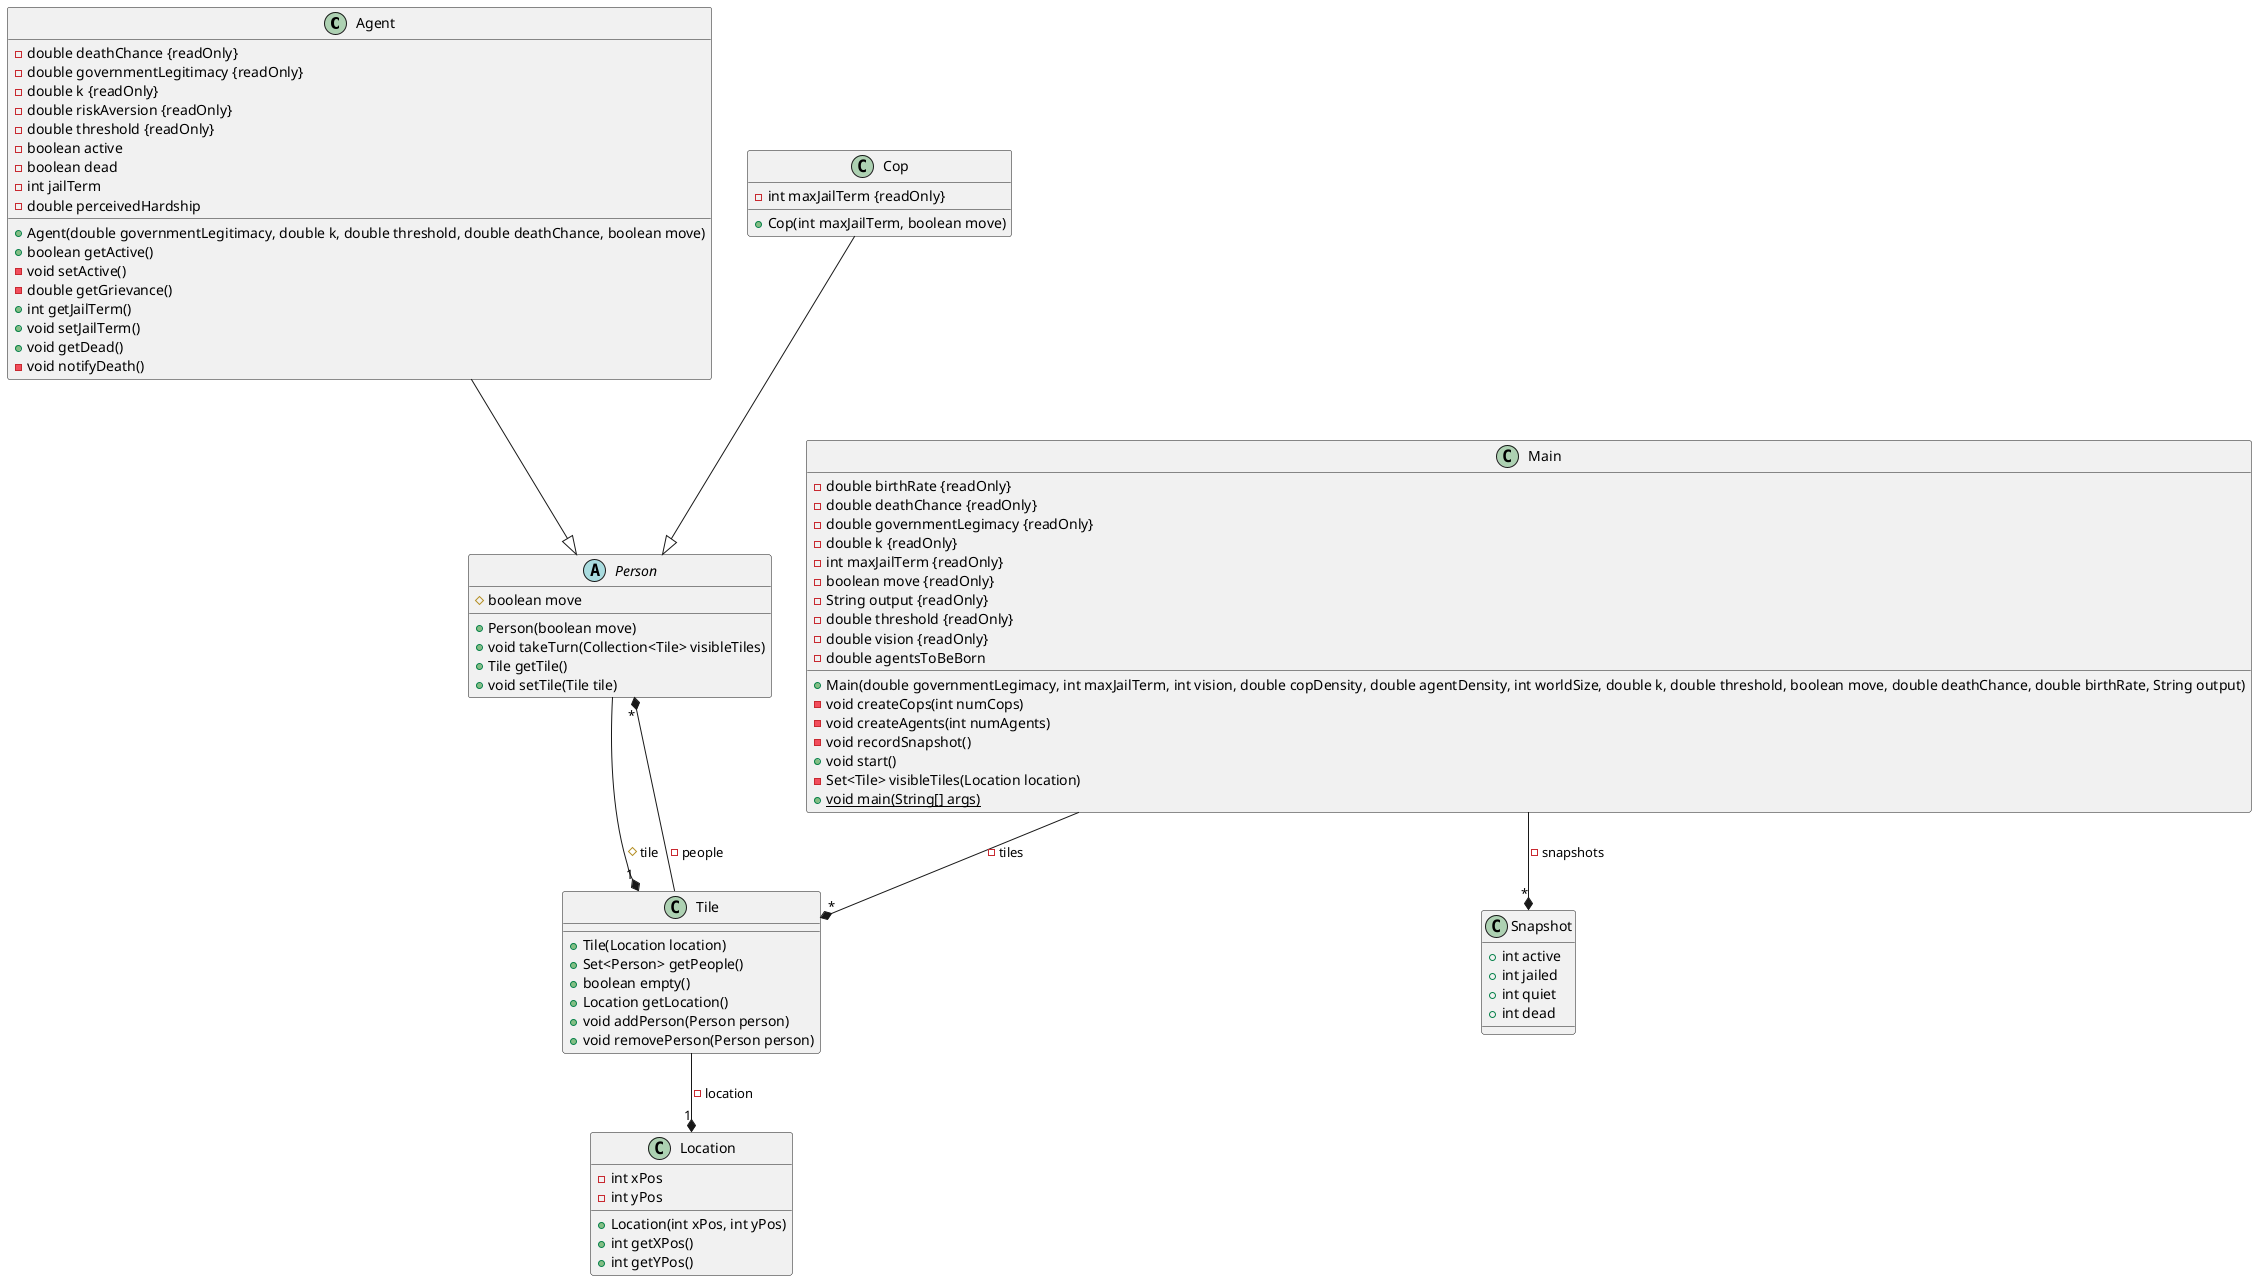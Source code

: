 @startuml Rebellion

class Agent {
    - double deathChance {readOnly}
    - double governmentLegitimacy {readOnly}
    - double k {readOnly}
    - double riskAversion {readOnly}
    - double threshold {readOnly}
    - boolean active
    - boolean dead
    - int jailTerm
    - double perceivedHardship
    + Agent(double governmentLegitimacy, double k, double threshold, double deathChance, boolean move)
    + boolean getActive()
    - void setActive()
    - double getGrievance()
    + int getJailTerm()
    + void setJailTerm()
    + void getDead()
    - void notifyDeath()
}

class Cop {
    - int maxJailTerm {readOnly}
    + Cop(int maxJailTerm, boolean move)
}

class Location {
    - int xPos
    - int yPos
    + Location(int xPos, int yPos)
    + int getXPos()
    + int getYPos()
}

class Main {
    - double birthRate {readOnly}
    - double deathChance {readOnly}
    - double governmentLegimacy {readOnly}
    - double k {readOnly}
    - int maxJailTerm {readOnly}
    - boolean move {readOnly}
    - String output {readOnly}
    - double threshold {readOnly}
    - double vision {readOnly}
    - double agentsToBeBorn
    + Main(double governmentLegimacy, int maxJailTerm, int vision, double copDensity, double agentDensity, int worldSize, double k, double threshold, boolean move, double deathChance, double birthRate, String output)
    - void createCops(int numCops)
    - void createAgents(int numAgents)
    - void recordSnapshot()
    + void start()
    - Set<Tile> visibleTiles(Location location)
    + void main(String[] args) {static}
}

abstract class Person {
    # boolean move
    + Person(boolean move)
    + void takeTurn(Collection<Tile> visibleTiles)
    + Tile getTile()
    + void setTile(Tile tile)
}

class Snapshot {
    + int active
    + int jailed
    + int quiet
    + int dead
}

class Tile {
    + Tile(Location location)
    + Set<Person> getPeople()
    + boolean empty()
    + Location getLocation()
    + void addPerson(Person person)
    + void removePerson(Person person)
}


Main --* "*" Tile : - tiles
Main --* "*" Snapshot : - snapshots
Agent --|> Person
Cop --|> Person
Tile --* "*" Person : - people
Person --* "1" Tile : # tile
Tile --* "1" Location : - location

@enduml
